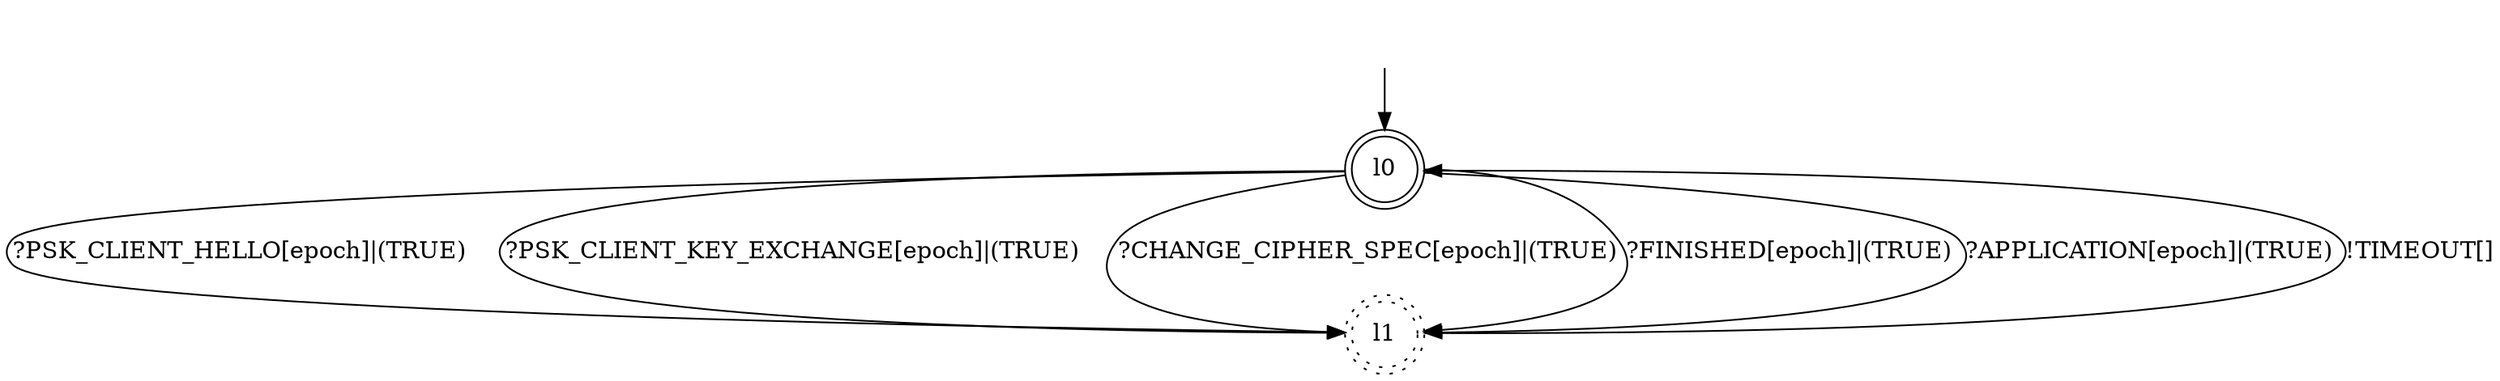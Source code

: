 digraph RA {
"" [shape=none,label=<>]
"l0" [shape=doublecircle ,style=solid]
"l1" [shape=doublecircle ,style=dotted]
"" -> "l0"
"l0" -> "l1" [label=<?PSK_CLIENT_HELLO[epoch]|(TRUE)>]
"l0" -> "l1" [label=<?PSK_CLIENT_KEY_EXCHANGE[epoch]|(TRUE)>]
"l0" -> "l1" [label=<?CHANGE_CIPHER_SPEC[epoch]|(TRUE)>]
"l0" -> "l1" [label=<?FINISHED[epoch]|(TRUE)>]
"l0" -> "l1" [label=<?APPLICATION[epoch]|(TRUE)>]
"l1" -> "l0" [label=<!TIMEOUT[]>]
}
